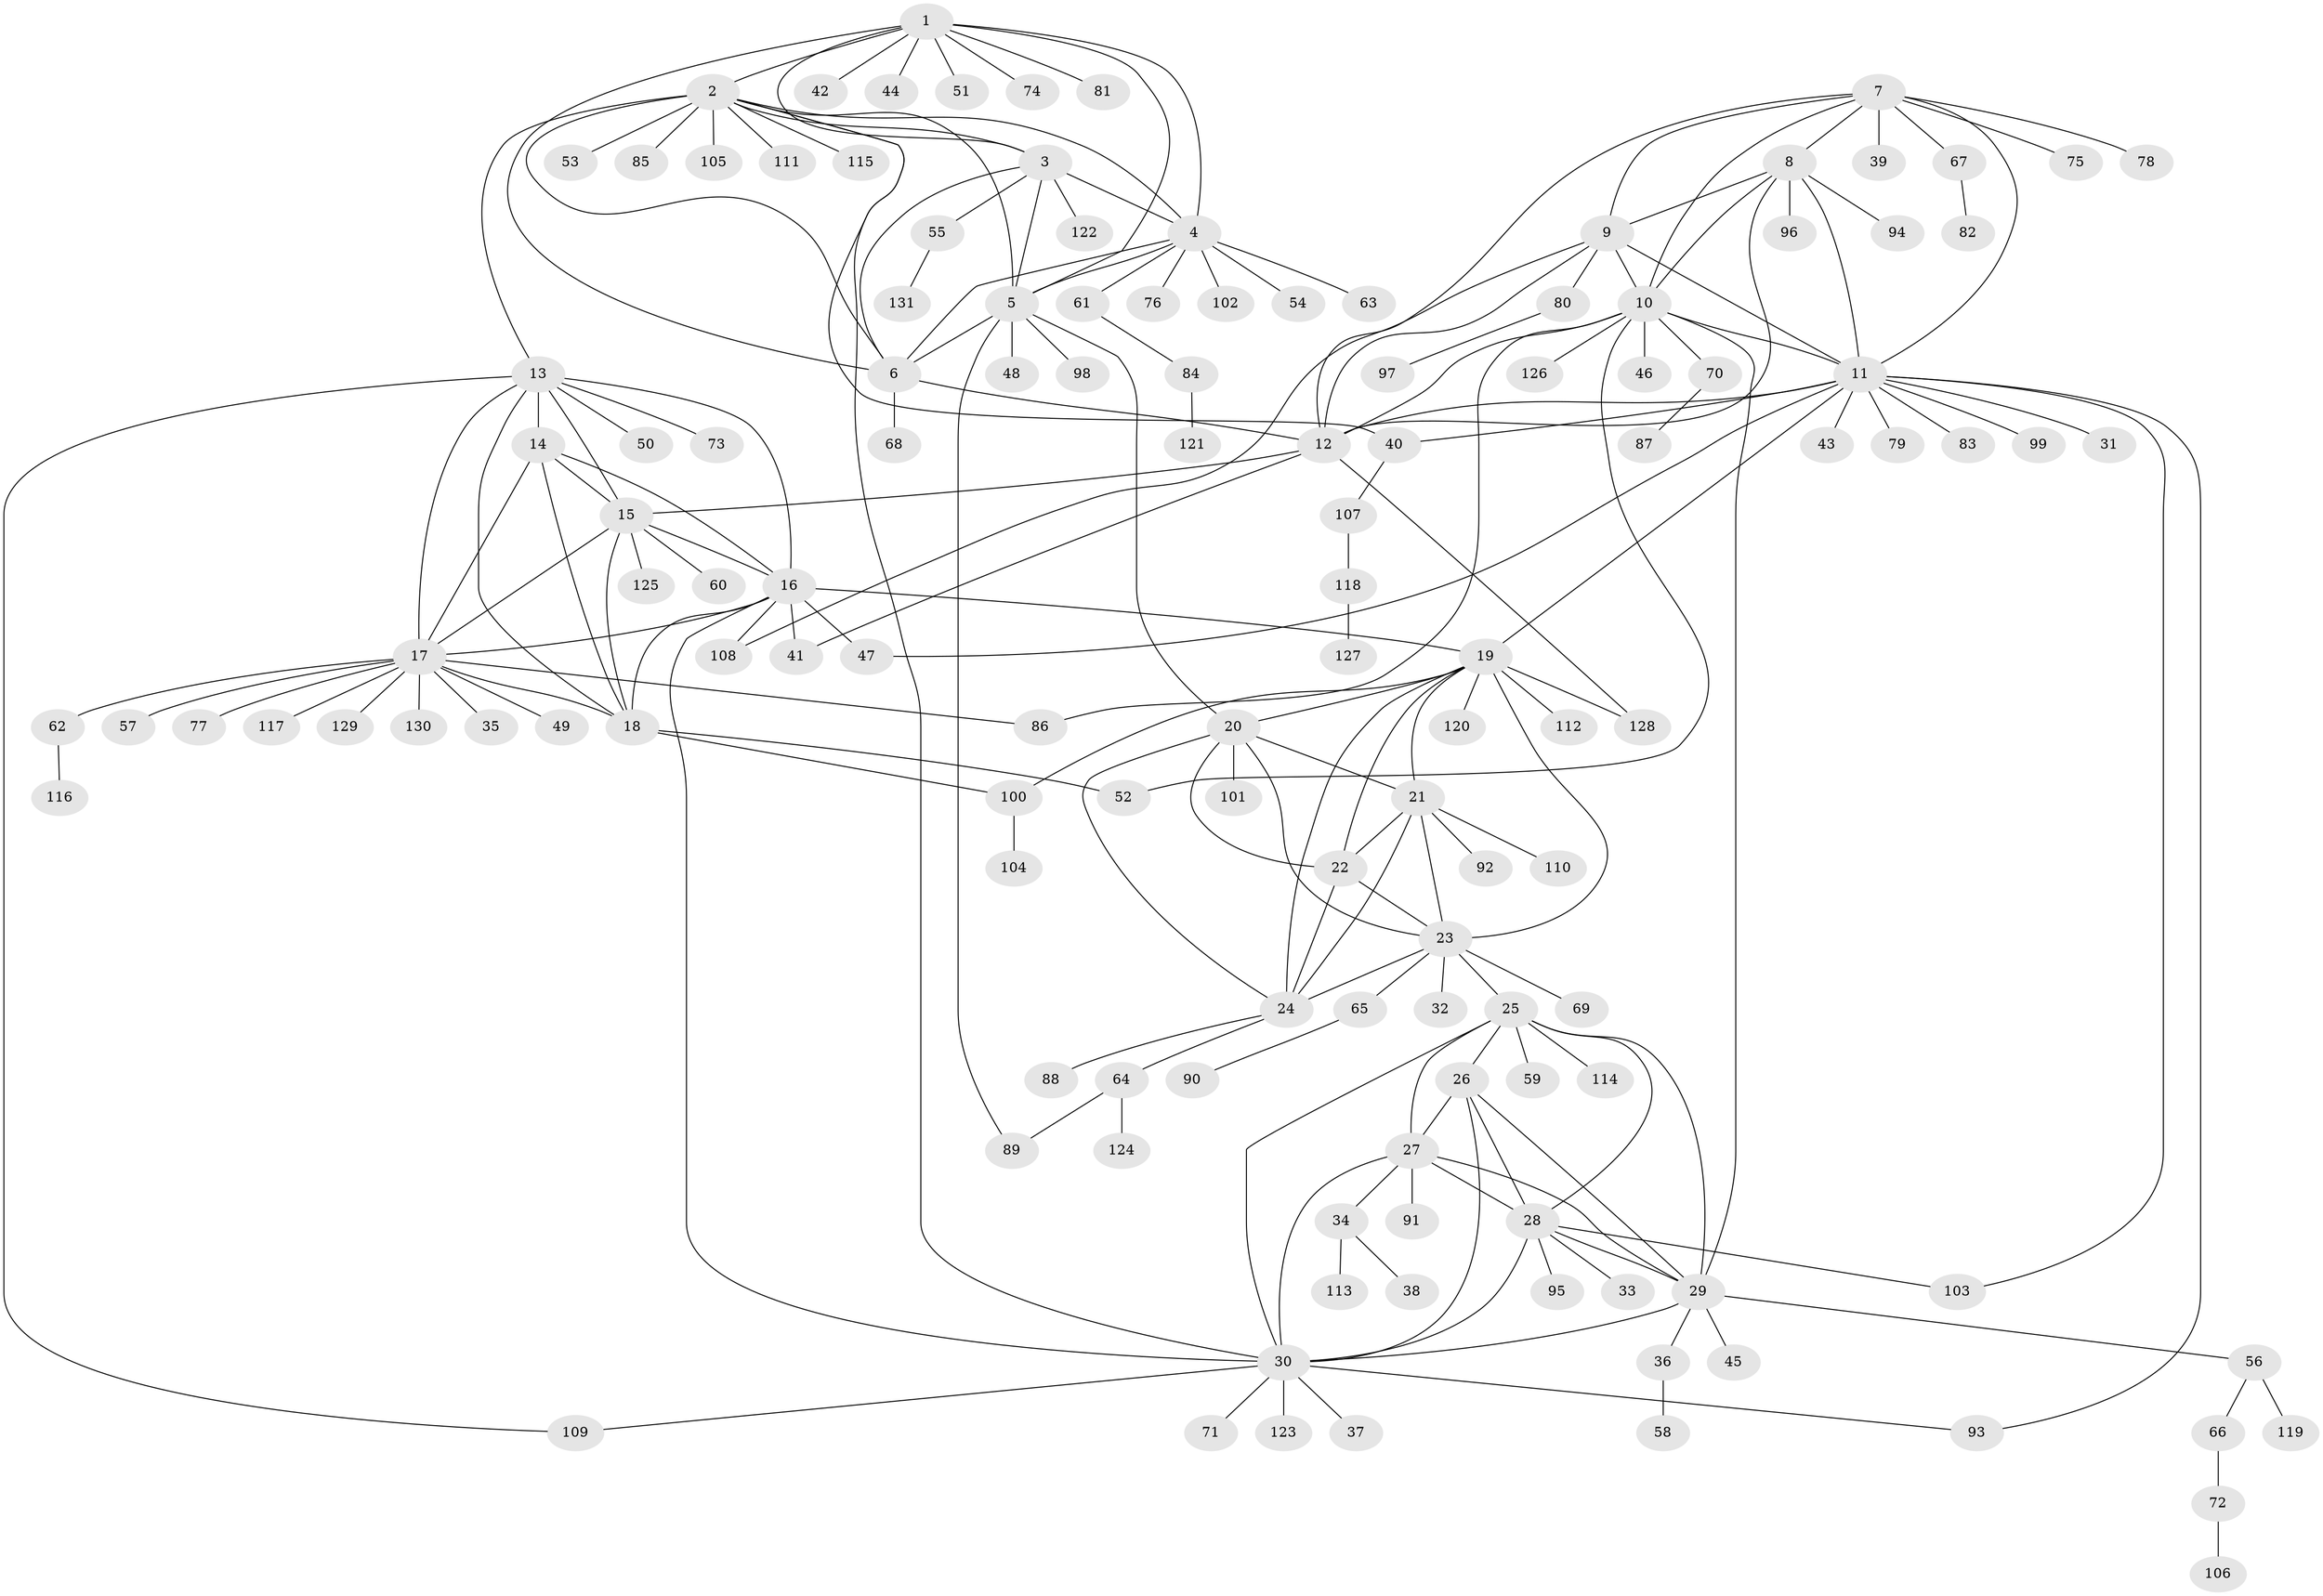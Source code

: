 // Generated by graph-tools (version 1.1) at 2025/37/03/09/25 02:37:36]
// undirected, 131 vertices, 198 edges
graph export_dot {
graph [start="1"]
  node [color=gray90,style=filled];
  1;
  2;
  3;
  4;
  5;
  6;
  7;
  8;
  9;
  10;
  11;
  12;
  13;
  14;
  15;
  16;
  17;
  18;
  19;
  20;
  21;
  22;
  23;
  24;
  25;
  26;
  27;
  28;
  29;
  30;
  31;
  32;
  33;
  34;
  35;
  36;
  37;
  38;
  39;
  40;
  41;
  42;
  43;
  44;
  45;
  46;
  47;
  48;
  49;
  50;
  51;
  52;
  53;
  54;
  55;
  56;
  57;
  58;
  59;
  60;
  61;
  62;
  63;
  64;
  65;
  66;
  67;
  68;
  69;
  70;
  71;
  72;
  73;
  74;
  75;
  76;
  77;
  78;
  79;
  80;
  81;
  82;
  83;
  84;
  85;
  86;
  87;
  88;
  89;
  90;
  91;
  92;
  93;
  94;
  95;
  96;
  97;
  98;
  99;
  100;
  101;
  102;
  103;
  104;
  105;
  106;
  107;
  108;
  109;
  110;
  111;
  112;
  113;
  114;
  115;
  116;
  117;
  118;
  119;
  120;
  121;
  122;
  123;
  124;
  125;
  126;
  127;
  128;
  129;
  130;
  131;
  1 -- 2;
  1 -- 3;
  1 -- 4;
  1 -- 5;
  1 -- 6;
  1 -- 42;
  1 -- 44;
  1 -- 51;
  1 -- 74;
  1 -- 81;
  2 -- 3;
  2 -- 4;
  2 -- 5;
  2 -- 6;
  2 -- 13;
  2 -- 30;
  2 -- 40;
  2 -- 53;
  2 -- 85;
  2 -- 105;
  2 -- 111;
  2 -- 115;
  3 -- 4;
  3 -- 5;
  3 -- 6;
  3 -- 55;
  3 -- 122;
  4 -- 5;
  4 -- 6;
  4 -- 54;
  4 -- 61;
  4 -- 63;
  4 -- 76;
  4 -- 102;
  5 -- 6;
  5 -- 20;
  5 -- 48;
  5 -- 89;
  5 -- 98;
  6 -- 12;
  6 -- 68;
  7 -- 8;
  7 -- 9;
  7 -- 10;
  7 -- 11;
  7 -- 12;
  7 -- 39;
  7 -- 67;
  7 -- 75;
  7 -- 78;
  8 -- 9;
  8 -- 10;
  8 -- 11;
  8 -- 12;
  8 -- 94;
  8 -- 96;
  9 -- 10;
  9 -- 11;
  9 -- 12;
  9 -- 80;
  9 -- 108;
  10 -- 11;
  10 -- 12;
  10 -- 29;
  10 -- 46;
  10 -- 52;
  10 -- 70;
  10 -- 86;
  10 -- 126;
  11 -- 12;
  11 -- 19;
  11 -- 31;
  11 -- 40;
  11 -- 43;
  11 -- 47;
  11 -- 79;
  11 -- 83;
  11 -- 93;
  11 -- 99;
  11 -- 103;
  12 -- 15;
  12 -- 41;
  12 -- 128;
  13 -- 14;
  13 -- 15;
  13 -- 16;
  13 -- 17;
  13 -- 18;
  13 -- 50;
  13 -- 73;
  13 -- 109;
  14 -- 15;
  14 -- 16;
  14 -- 17;
  14 -- 18;
  15 -- 16;
  15 -- 17;
  15 -- 18;
  15 -- 60;
  15 -- 125;
  16 -- 17;
  16 -- 18;
  16 -- 19;
  16 -- 30;
  16 -- 41;
  16 -- 47;
  16 -- 108;
  17 -- 18;
  17 -- 35;
  17 -- 49;
  17 -- 57;
  17 -- 62;
  17 -- 77;
  17 -- 86;
  17 -- 117;
  17 -- 129;
  17 -- 130;
  18 -- 52;
  18 -- 100;
  19 -- 20;
  19 -- 21;
  19 -- 22;
  19 -- 23;
  19 -- 24;
  19 -- 100;
  19 -- 112;
  19 -- 120;
  19 -- 128;
  20 -- 21;
  20 -- 22;
  20 -- 23;
  20 -- 24;
  20 -- 101;
  21 -- 22;
  21 -- 23;
  21 -- 24;
  21 -- 92;
  21 -- 110;
  22 -- 23;
  22 -- 24;
  23 -- 24;
  23 -- 25;
  23 -- 32;
  23 -- 65;
  23 -- 69;
  24 -- 64;
  24 -- 88;
  25 -- 26;
  25 -- 27;
  25 -- 28;
  25 -- 29;
  25 -- 30;
  25 -- 59;
  25 -- 114;
  26 -- 27;
  26 -- 28;
  26 -- 29;
  26 -- 30;
  27 -- 28;
  27 -- 29;
  27 -- 30;
  27 -- 34;
  27 -- 91;
  28 -- 29;
  28 -- 30;
  28 -- 33;
  28 -- 95;
  28 -- 103;
  29 -- 30;
  29 -- 36;
  29 -- 45;
  29 -- 56;
  30 -- 37;
  30 -- 71;
  30 -- 93;
  30 -- 109;
  30 -- 123;
  34 -- 38;
  34 -- 113;
  36 -- 58;
  40 -- 107;
  55 -- 131;
  56 -- 66;
  56 -- 119;
  61 -- 84;
  62 -- 116;
  64 -- 89;
  64 -- 124;
  65 -- 90;
  66 -- 72;
  67 -- 82;
  70 -- 87;
  72 -- 106;
  80 -- 97;
  84 -- 121;
  100 -- 104;
  107 -- 118;
  118 -- 127;
}
